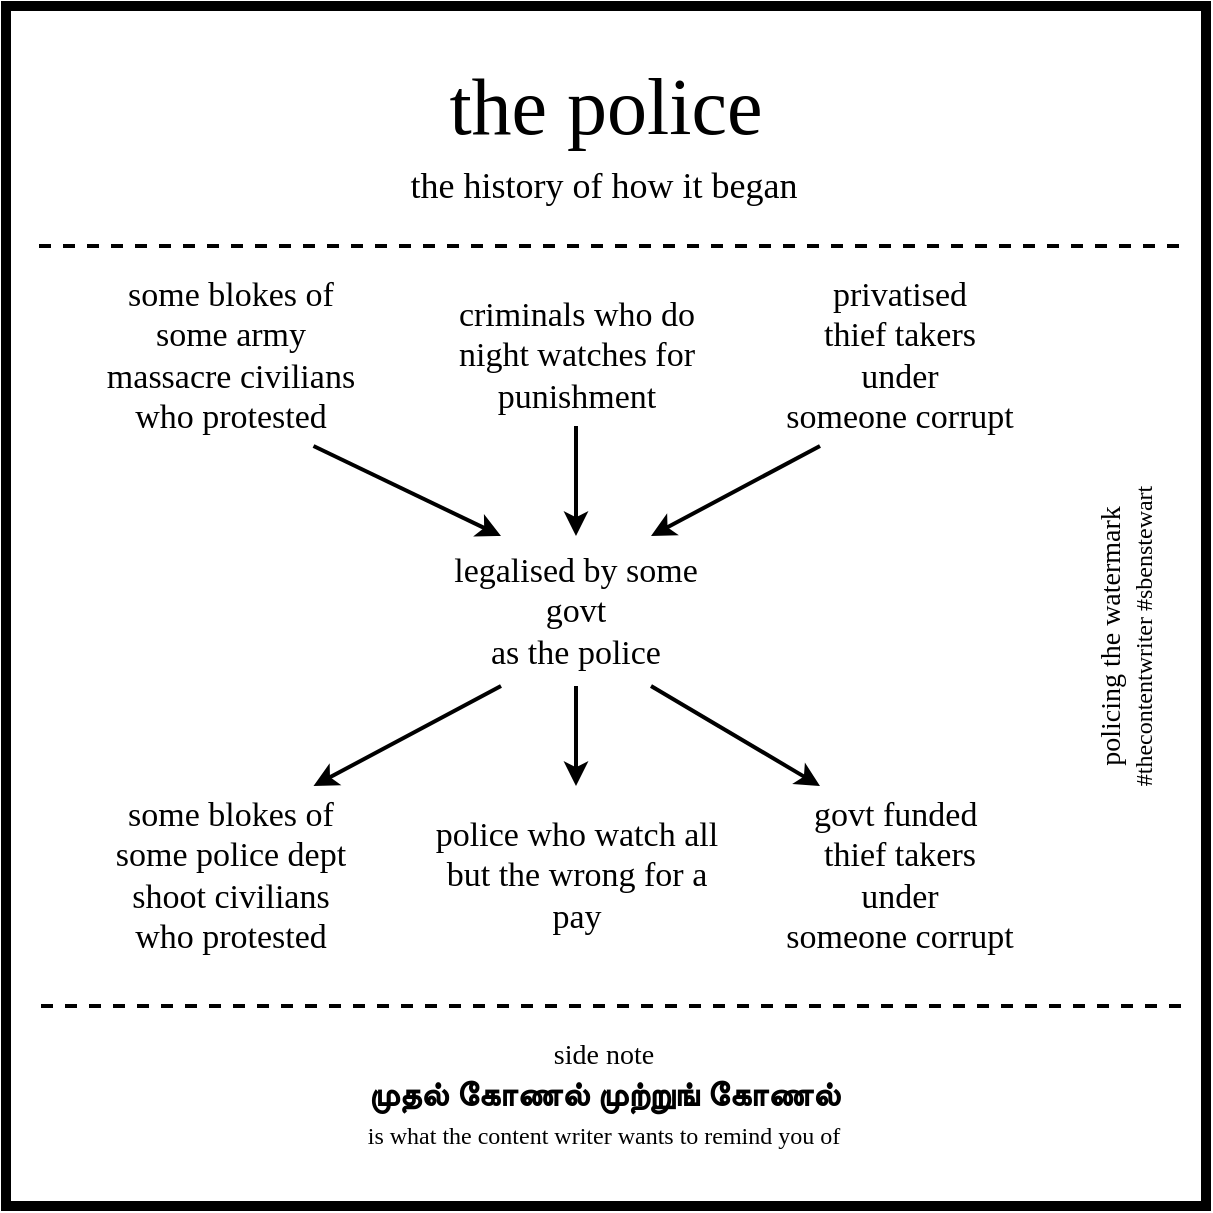 <mxfile version="12.4.3" type="device" pages="1"><diagram id="dX7Dphyso45SB9-RoEhv" name="Page-1"><mxGraphModel dx="786" dy="546" grid="1" gridSize="10" guides="1" tooltips="1" connect="1" arrows="1" fold="1" page="1" pageScale="1" pageWidth="827" pageHeight="1169" math="0" shadow="0"><root><mxCell id="0"/><mxCell id="1" parent="0"/><mxCell id="nfxZPmU7g6QgWNAvG-ER-2" value="" style="whiteSpace=wrap;html=1;aspect=fixed;strokeWidth=5;" parent="1" vertex="1"><mxGeometry x="210" y="90" width="600" height="600" as="geometry"/></mxCell><mxCell id="8b6ggLF4gSHIukh4vJdm-18" value="&lt;font face=&quot;xkcd&quot;&gt;&lt;span style=&quot;font-size: 40px&quot;&gt;the police&lt;/span&gt;&lt;br&gt;&lt;/font&gt;" style="text;html=1;strokeColor=none;fillColor=none;align=center;verticalAlign=middle;whiteSpace=wrap;rounded=0;" parent="1" vertex="1"><mxGeometry x="300" y="130" width="420" height="20" as="geometry"/></mxCell><mxCell id="8b6ggLF4gSHIukh4vJdm-24" value="&lt;font face=&quot;xkcd&quot;&gt;&lt;span style=&quot;font-size: 18px&quot;&gt;the history of how it began&lt;/span&gt;&lt;br&gt;&lt;/font&gt;" style="text;html=1;strokeColor=none;fillColor=none;align=center;verticalAlign=middle;whiteSpace=wrap;rounded=0;" parent="1" vertex="1"><mxGeometry x="269" y="170" width="480" height="20" as="geometry"/></mxCell><mxCell id="8b6ggLF4gSHIukh4vJdm-30" value="" style="endArrow=none;dashed=1;html=1;strokeWidth=2;" parent="1" edge="1"><mxGeometry width="50" height="50" relative="1" as="geometry"><mxPoint x="796.5" y="210" as="sourcePoint"/><mxPoint x="221.5" y="210" as="targetPoint"/></mxGeometry></mxCell><mxCell id="k-dpR7HA_-HZ3Fbqk2lw-16" value="" style="endArrow=none;dashed=1;html=1;strokeWidth=2;" parent="1" edge="1"><mxGeometry width="50" height="50" relative="1" as="geometry"><mxPoint x="797.5" y="590" as="sourcePoint"/><mxPoint x="222.5" y="590" as="targetPoint"/></mxGeometry></mxCell><mxCell id="k-dpR7HA_-HZ3Fbqk2lw-17" value="&lt;font face=&quot;xkcd&quot;&gt;&lt;span style=&quot;font-size: 14px&quot;&gt;side note&lt;/span&gt;&lt;/font&gt;&lt;font face=&quot;xkcd&quot; style=&quot;line-height: 160%&quot;&gt;&lt;br&gt;&lt;font style=&quot;font-size: 17px&quot;&gt;&lt;b&gt;முதல் கோணல் முற்றுங் கோணல்&lt;/b&gt;&lt;/font&gt;&lt;br&gt;is what the content writer wants to remind you of&lt;br&gt;&lt;/font&gt;" style="text;html=1;strokeColor=none;fillColor=none;align=center;verticalAlign=middle;whiteSpace=wrap;rounded=0;" parent="1" vertex="1"><mxGeometry x="315" y="600" width="388" height="70" as="geometry"/></mxCell><mxCell id="euaHSMH8fYii958cPEId-22" style="edgeStyle=orthogonalEdgeStyle;rounded=0;orthogonalLoop=1;jettySize=auto;html=1;exitX=0.5;exitY=1;exitDx=0;exitDy=0;strokeWidth=2;" parent="1" edge="1"><mxGeometry relative="1" as="geometry"><mxPoint x="661" y="451" as="sourcePoint"/><mxPoint x="661" y="451" as="targetPoint"/></mxGeometry></mxCell><mxCell id="pKVuHFSoDqtFi99w7tCS-15" value="&lt;font face=&quot;xkcd&quot;&gt;&lt;span style=&quot;font-size: 14px&quot;&gt;policing the watermark&lt;br&gt;&lt;/span&gt;#thecontentwriter #sbenstewart&lt;br&gt;&lt;/font&gt;" style="text;html=1;strokeColor=none;fillColor=none;align=center;verticalAlign=middle;whiteSpace=wrap;rounded=0;rotation=-90;" parent="1" vertex="1"><mxGeometry x="625" y="395" width="290" height="20" as="geometry"/></mxCell><mxCell id="2jsDAm63cuXrCkpYi7s1-2" value="some blokes of &lt;br&gt;some army &lt;br&gt;massacre civilians&lt;br&gt;who protested" style="text;html=1;strokeColor=none;fillColor=none;align=center;verticalAlign=middle;whiteSpace=wrap;rounded=0;fontFamily=xkcd;fontSize=17;" vertex="1" parent="1"><mxGeometry x="240" y="220" width="165" height="90" as="geometry"/></mxCell><mxCell id="2jsDAm63cuXrCkpYi7s1-3" value="criminals who do night watches for punishment" style="text;html=1;strokeColor=none;fillColor=none;align=center;verticalAlign=middle;whiteSpace=wrap;rounded=0;fontFamily=xkcd;fontSize=17;" vertex="1" parent="1"><mxGeometry x="416.5" y="230" width="157" height="70" as="geometry"/></mxCell><mxCell id="2jsDAm63cuXrCkpYi7s1-4" value="privatised &lt;br&gt;thief takers&lt;br&gt;under &lt;br&gt;someone corrupt" style="text;html=1;strokeColor=none;fillColor=none;align=center;verticalAlign=middle;whiteSpace=wrap;rounded=0;fontFamily=xkcd;fontSize=17;" vertex="1" parent="1"><mxGeometry x="577" y="220" width="160" height="90" as="geometry"/></mxCell><mxCell id="2jsDAm63cuXrCkpYi7s1-7" value="legalised by some govt&lt;br&gt;as the police" style="text;html=1;strokeColor=none;fillColor=none;align=center;verticalAlign=middle;whiteSpace=wrap;rounded=0;fontFamily=xkcd;fontSize=17;" vertex="1" parent="1"><mxGeometry x="420" y="355" width="150" height="75" as="geometry"/></mxCell><mxCell id="2jsDAm63cuXrCkpYi7s1-13" value="some blokes of &lt;br&gt;some police dept&lt;br&gt;shoot civilians&lt;br&gt;who protested" style="text;html=1;strokeColor=none;fillColor=none;align=center;verticalAlign=middle;whiteSpace=wrap;rounded=0;fontFamily=xkcd;fontSize=17;" vertex="1" parent="1"><mxGeometry x="240" y="480" width="165" height="90" as="geometry"/></mxCell><mxCell id="2jsDAm63cuXrCkpYi7s1-14" value="police who watch all but the wrong for a pay" style="text;html=1;strokeColor=none;fillColor=none;align=center;verticalAlign=middle;whiteSpace=wrap;rounded=0;fontFamily=xkcd;fontSize=17;" vertex="1" parent="1"><mxGeometry x="416.5" y="480" width="157" height="90" as="geometry"/></mxCell><mxCell id="2jsDAm63cuXrCkpYi7s1-15" value="govt funded&amp;nbsp;&lt;br&gt;thief takers&lt;br&gt;under &lt;br&gt;someone corrupt" style="text;html=1;strokeColor=none;fillColor=none;align=center;verticalAlign=middle;whiteSpace=wrap;rounded=0;fontFamily=xkcd;fontSize=17;" vertex="1" parent="1"><mxGeometry x="577" y="480" width="160" height="90" as="geometry"/></mxCell><mxCell id="2jsDAm63cuXrCkpYi7s1-16" value="" style="endArrow=classic;html=1;strokeWidth=2;entryX=0.25;entryY=0;entryDx=0;entryDy=0;exitX=0.75;exitY=1;exitDx=0;exitDy=0;" edge="1" parent="1" source="2jsDAm63cuXrCkpYi7s1-2" target="2jsDAm63cuXrCkpYi7s1-7"><mxGeometry width="50" height="50" relative="1" as="geometry"><mxPoint x="210" y="760" as="sourcePoint"/><mxPoint x="260" y="710" as="targetPoint"/></mxGeometry></mxCell><mxCell id="2jsDAm63cuXrCkpYi7s1-19" value="" style="endArrow=classic;html=1;strokeWidth=2;" edge="1" parent="1" source="2jsDAm63cuXrCkpYi7s1-3" target="2jsDAm63cuXrCkpYi7s1-7"><mxGeometry width="50" height="50" relative="1" as="geometry"><mxPoint x="373.75" y="320" as="sourcePoint"/><mxPoint x="505" y="365" as="targetPoint"/></mxGeometry></mxCell><mxCell id="2jsDAm63cuXrCkpYi7s1-20" value="" style="endArrow=classic;html=1;strokeWidth=2;exitX=0.25;exitY=1;exitDx=0;exitDy=0;entryX=0.75;entryY=0;entryDx=0;entryDy=0;" edge="1" parent="1" source="2jsDAm63cuXrCkpYi7s1-4" target="2jsDAm63cuXrCkpYi7s1-7"><mxGeometry width="50" height="50" relative="1" as="geometry"><mxPoint x="505" y="310" as="sourcePoint"/><mxPoint x="530" y="360" as="targetPoint"/></mxGeometry></mxCell><mxCell id="2jsDAm63cuXrCkpYi7s1-23" value="" style="endArrow=classic;html=1;strokeWidth=2;entryX=0.75;entryY=0;entryDx=0;entryDy=0;exitX=0.25;exitY=1;exitDx=0;exitDy=0;" edge="1" parent="1" source="2jsDAm63cuXrCkpYi7s1-7" target="2jsDAm63cuXrCkpYi7s1-13"><mxGeometry width="50" height="50" relative="1" as="geometry"><mxPoint x="373.75" y="320" as="sourcePoint"/><mxPoint x="467.5" y="365" as="targetPoint"/></mxGeometry></mxCell><mxCell id="2jsDAm63cuXrCkpYi7s1-24" value="" style="endArrow=classic;html=1;strokeWidth=2;exitX=0.5;exitY=1;exitDx=0;exitDy=0;" edge="1" parent="1" source="2jsDAm63cuXrCkpYi7s1-7" target="2jsDAm63cuXrCkpYi7s1-14"><mxGeometry width="50" height="50" relative="1" as="geometry"><mxPoint x="505" y="310" as="sourcePoint"/><mxPoint x="505" y="365" as="targetPoint"/></mxGeometry></mxCell><mxCell id="2jsDAm63cuXrCkpYi7s1-25" value="" style="endArrow=classic;html=1;strokeWidth=2;exitX=0.75;exitY=1;exitDx=0;exitDy=0;entryX=0.25;entryY=0;entryDx=0;entryDy=0;" edge="1" parent="1" source="2jsDAm63cuXrCkpYi7s1-7" target="2jsDAm63cuXrCkpYi7s1-15"><mxGeometry width="50" height="50" relative="1" as="geometry"><mxPoint x="627" y="320" as="sourcePoint"/><mxPoint x="542.5" y="365" as="targetPoint"/></mxGeometry></mxCell></root></mxGraphModel></diagram></mxfile>